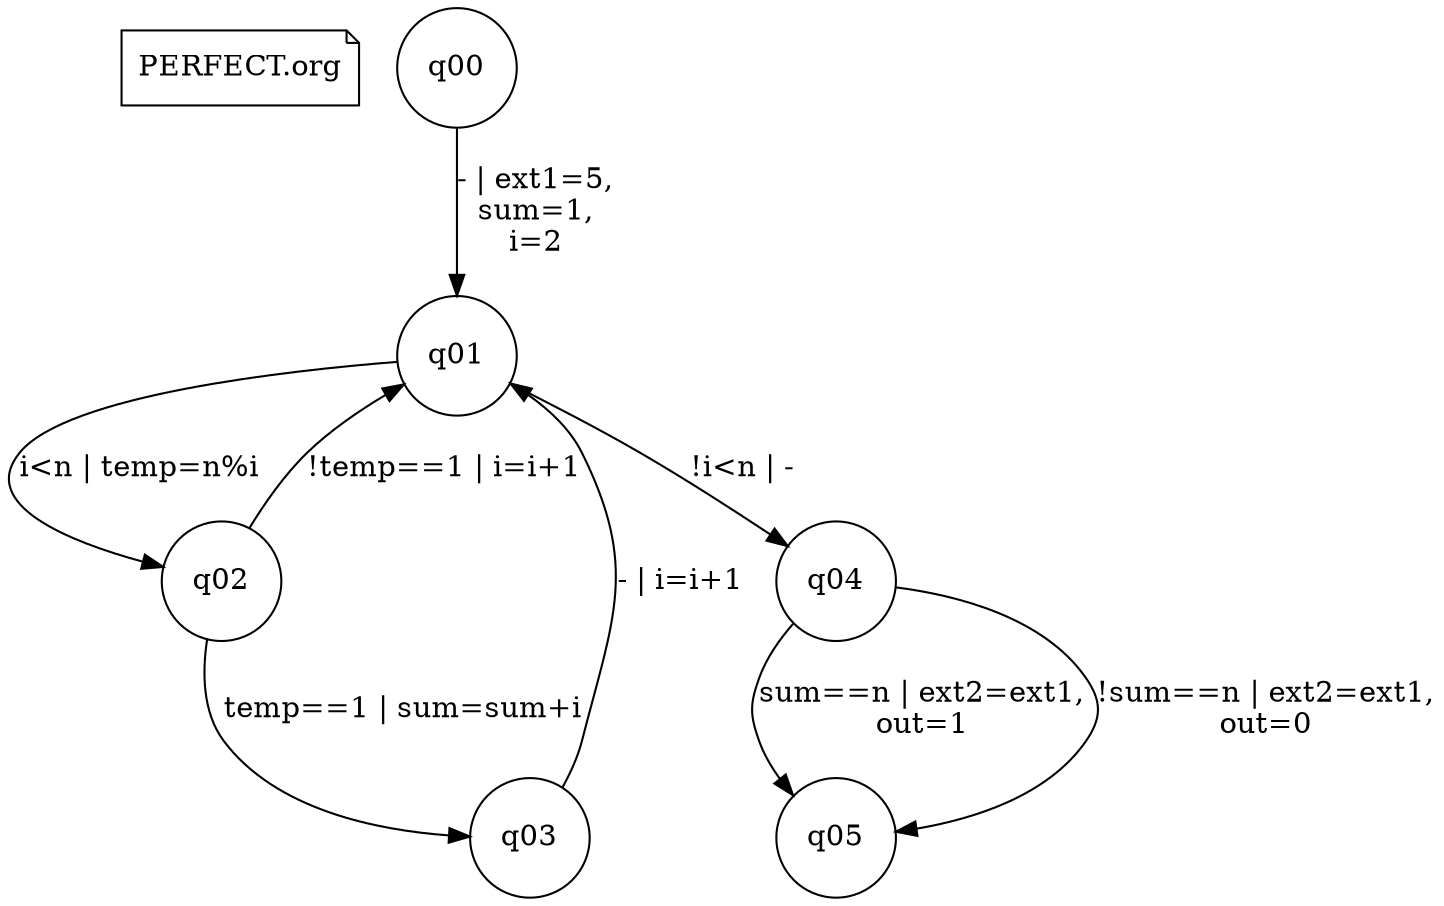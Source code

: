 digraph fsmdIndot {

"PERFECT.org" [shape=note];
q00 [shape=circle];
q01 [shape=circle];
q00 -> q01 [label="- | ext1=5,\nsum=1,\ni=2"];
q01 [shape=circle];
q02 [shape=circle];
q01 -> q02 [label="i<n | temp=n%i"];
q04 [shape=circle];
q01 -> q04 [label="!i<n | -"];
q02 [shape=circle];
q03 [shape=circle];
q02 -> q03 [label="temp==1 | sum=sum+i"];
q01 [shape=circle];
q02 -> q01 [label="!temp==1 | i=i+1"];
q03 [shape=circle];
q01 [shape=circle];
q03 -> q01 [label="- | i=i+1"];
q04 [shape=circle];
q05 [shape=circle];
q04 -> q05 [label="sum==n | ext2=ext1,\nout=1"];
q05 [shape=circle];
q04 -> q05 [label="!sum==n | ext2=ext1,\nout=0"];

}
